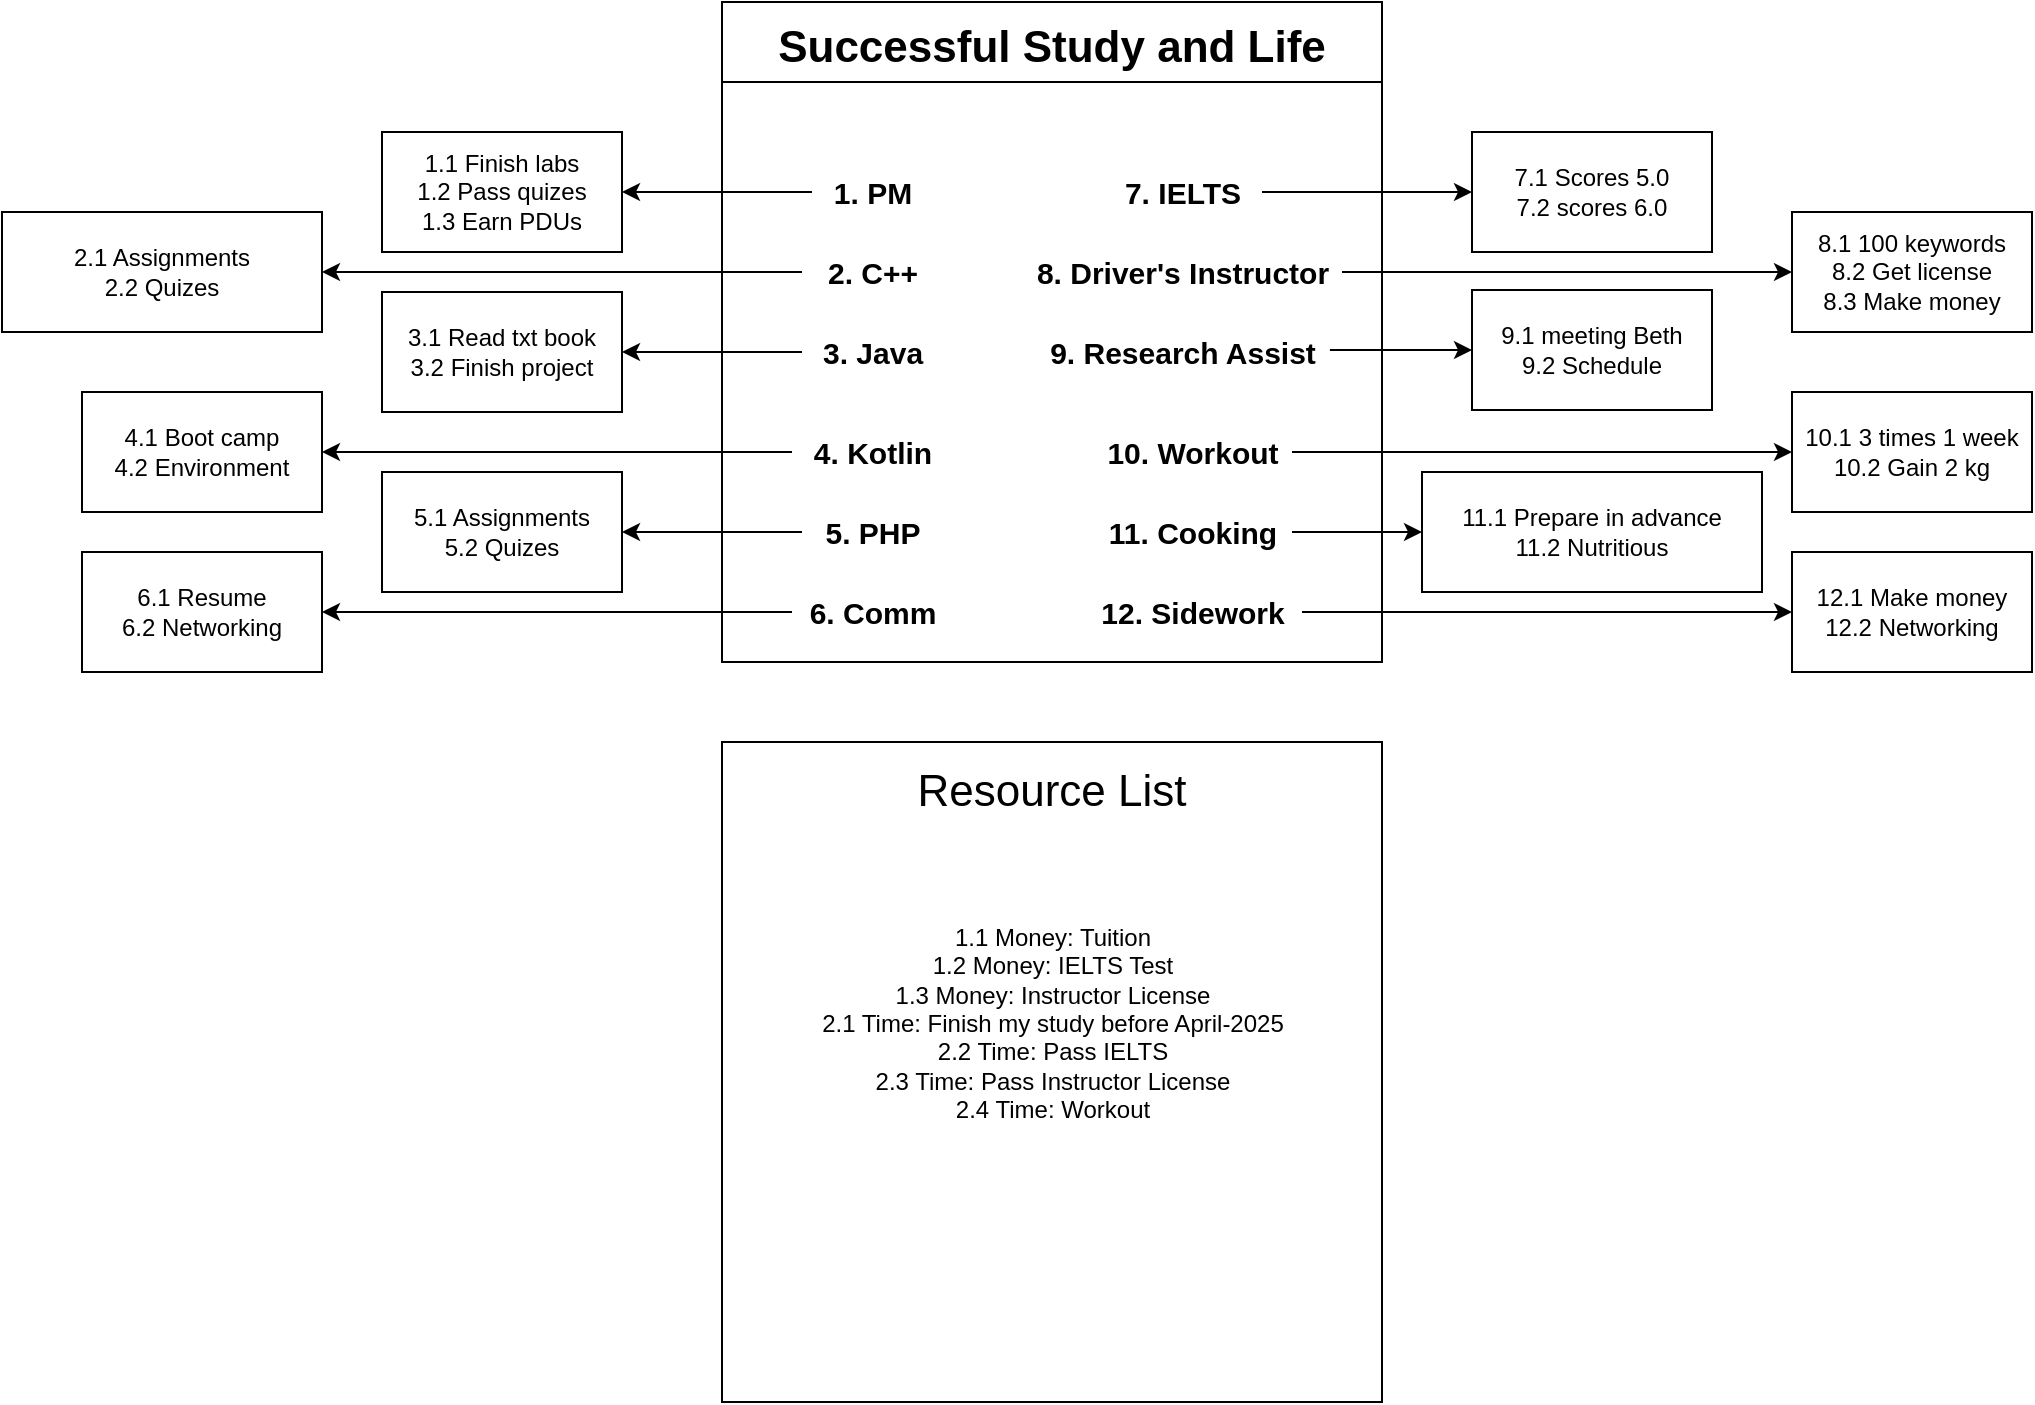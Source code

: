 <mxfile version="24.7.17">
  <diagram name="Page-1" id="UYcbzgBfbhXa2ejQzc8r">
    <mxGraphModel dx="1909" dy="673" grid="1" gridSize="10" guides="1" tooltips="1" connect="1" arrows="1" fold="1" page="1" pageScale="1" pageWidth="850" pageHeight="1100" math="0" shadow="0">
      <root>
        <mxCell id="0" />
        <mxCell id="1" parent="0" />
        <mxCell id="QVXxqSFfh_QtaiiH3YP3-18" value="Successful Study and Life" style="swimlane;fontSize=22;startSize=40;" parent="1" vertex="1">
          <mxGeometry x="280" y="70" width="330" height="330" as="geometry" />
        </mxCell>
        <mxCell id="QVXxqSFfh_QtaiiH3YP3-19" value="1. PM" style="text;html=1;align=center;verticalAlign=middle;resizable=0;points=[];autosize=1;strokeColor=none;fillColor=none;fontSize=15;fontStyle=1" parent="QVXxqSFfh_QtaiiH3YP3-18" vertex="1">
          <mxGeometry x="45" y="80" width="60" height="30" as="geometry" />
        </mxCell>
        <mxCell id="QVXxqSFfh_QtaiiH3YP3-20" value="2. C++" style="text;html=1;align=center;verticalAlign=middle;resizable=0;points=[];autosize=1;strokeColor=none;fillColor=none;fontSize=15;fontStyle=1" parent="QVXxqSFfh_QtaiiH3YP3-18" vertex="1">
          <mxGeometry x="40" y="120" width="70" height="30" as="geometry" />
        </mxCell>
        <mxCell id="QVXxqSFfh_QtaiiH3YP3-21" value="3. Java" style="text;html=1;align=center;verticalAlign=middle;resizable=0;points=[];autosize=1;strokeColor=none;fillColor=none;fontSize=15;fontStyle=1" parent="QVXxqSFfh_QtaiiH3YP3-18" vertex="1">
          <mxGeometry x="40" y="160" width="70" height="30" as="geometry" />
        </mxCell>
        <mxCell id="QVXxqSFfh_QtaiiH3YP3-22" value="4. Kotlin" style="text;html=1;align=center;verticalAlign=middle;resizable=0;points=[];autosize=1;strokeColor=none;fillColor=none;fontSize=15;fontStyle=1" parent="QVXxqSFfh_QtaiiH3YP3-18" vertex="1">
          <mxGeometry x="35" y="210" width="80" height="30" as="geometry" />
        </mxCell>
        <mxCell id="QVXxqSFfh_QtaiiH3YP3-23" value="6. Comm" style="text;html=1;align=center;verticalAlign=middle;resizable=0;points=[];autosize=1;strokeColor=none;fillColor=none;fontSize=15;fontStyle=1" parent="QVXxqSFfh_QtaiiH3YP3-18" vertex="1">
          <mxGeometry x="35" y="290" width="80" height="30" as="geometry" />
        </mxCell>
        <mxCell id="QVXxqSFfh_QtaiiH3YP3-24" value="5. PHP" style="text;html=1;align=center;verticalAlign=middle;resizable=0;points=[];autosize=1;strokeColor=none;fillColor=none;fontSize=15;fontStyle=1" parent="QVXxqSFfh_QtaiiH3YP3-18" vertex="1">
          <mxGeometry x="40" y="250" width="70" height="30" as="geometry" />
        </mxCell>
        <mxCell id="QVXxqSFfh_QtaiiH3YP3-25" value="7. IELTS" style="text;html=1;align=center;verticalAlign=middle;resizable=0;points=[];autosize=1;strokeColor=none;fillColor=none;fontSize=15;fontStyle=1" parent="QVXxqSFfh_QtaiiH3YP3-18" vertex="1">
          <mxGeometry x="190" y="80" width="80" height="30" as="geometry" />
        </mxCell>
        <mxCell id="QVXxqSFfh_QtaiiH3YP3-26" value="8. Driver&#39;s Instructor" style="text;html=1;align=center;verticalAlign=middle;resizable=0;points=[];autosize=1;strokeColor=none;fillColor=none;fontSize=15;fontStyle=1" parent="QVXxqSFfh_QtaiiH3YP3-18" vertex="1">
          <mxGeometry x="150" y="120" width="160" height="30" as="geometry" />
        </mxCell>
        <mxCell id="QVXxqSFfh_QtaiiH3YP3-27" value="9. Research Assist" style="text;html=1;align=center;verticalAlign=middle;resizable=0;points=[];autosize=1;strokeColor=none;fillColor=none;fontSize=15;fontStyle=1" parent="QVXxqSFfh_QtaiiH3YP3-18" vertex="1">
          <mxGeometry x="155" y="160" width="150" height="30" as="geometry" />
        </mxCell>
        <mxCell id="QVXxqSFfh_QtaiiH3YP3-28" value="10. Workout" style="text;html=1;align=center;verticalAlign=middle;resizable=0;points=[];autosize=1;strokeColor=none;fillColor=none;fontSize=15;fontStyle=1" parent="QVXxqSFfh_QtaiiH3YP3-18" vertex="1">
          <mxGeometry x="185" y="210" width="100" height="30" as="geometry" />
        </mxCell>
        <mxCell id="QVXxqSFfh_QtaiiH3YP3-29" value="11. Cooking" style="text;html=1;align=center;verticalAlign=middle;resizable=0;points=[];autosize=1;strokeColor=none;fillColor=none;fontSize=15;fontStyle=1" parent="QVXxqSFfh_QtaiiH3YP3-18" vertex="1">
          <mxGeometry x="185" y="250" width="100" height="30" as="geometry" />
        </mxCell>
        <mxCell id="QVXxqSFfh_QtaiiH3YP3-30" value="12. Sidework" style="text;html=1;align=center;verticalAlign=middle;resizable=0;points=[];autosize=1;strokeColor=none;fillColor=none;fontSize=15;fontStyle=1" parent="QVXxqSFfh_QtaiiH3YP3-18" vertex="1">
          <mxGeometry x="180" y="290" width="110" height="30" as="geometry" />
        </mxCell>
        <mxCell id="QVXxqSFfh_QtaiiH3YP3-33" value="1.1 Finish labs&lt;div&gt;1.2 Pass quizes&lt;/div&gt;&lt;div&gt;1.3 Earn PDUs&lt;/div&gt;" style="whiteSpace=wrap;html=1;" parent="1" vertex="1">
          <mxGeometry x="110" y="135" width="120" height="60" as="geometry" />
        </mxCell>
        <mxCell id="QVXxqSFfh_QtaiiH3YP3-34" value="" style="edgeStyle=orthogonalEdgeStyle;rounded=0;orthogonalLoop=1;jettySize=auto;html=1;" parent="1" source="QVXxqSFfh_QtaiiH3YP3-19" target="QVXxqSFfh_QtaiiH3YP3-33" edge="1">
          <mxGeometry relative="1" as="geometry" />
        </mxCell>
        <mxCell id="PyMEn-ReAko0iYIU36-p-1" value="2.1 Assignments&lt;div&gt;2.2 Quizes&lt;/div&gt;" style="whiteSpace=wrap;html=1;" parent="1" vertex="1">
          <mxGeometry x="-80" y="175" width="160" height="60" as="geometry" />
        </mxCell>
        <mxCell id="PyMEn-ReAko0iYIU36-p-2" value="" style="edgeStyle=orthogonalEdgeStyle;rounded=0;orthogonalLoop=1;jettySize=auto;html=1;" parent="1" source="QVXxqSFfh_QtaiiH3YP3-20" target="PyMEn-ReAko0iYIU36-p-1" edge="1">
          <mxGeometry relative="1" as="geometry" />
        </mxCell>
        <mxCell id="PyMEn-ReAko0iYIU36-p-3" value="3.1 Read txt book&lt;div&gt;3.2 Finish project&lt;/div&gt;" style="whiteSpace=wrap;html=1;" parent="1" vertex="1">
          <mxGeometry x="110" y="215" width="120" height="60" as="geometry" />
        </mxCell>
        <mxCell id="PyMEn-ReAko0iYIU36-p-4" value="" style="edgeStyle=orthogonalEdgeStyle;rounded=0;orthogonalLoop=1;jettySize=auto;html=1;" parent="1" source="QVXxqSFfh_QtaiiH3YP3-21" target="PyMEn-ReAko0iYIU36-p-3" edge="1">
          <mxGeometry relative="1" as="geometry" />
        </mxCell>
        <mxCell id="PyMEn-ReAko0iYIU36-p-5" value="4.1 Boot camp&lt;div&gt;4.2 Environment&lt;/div&gt;" style="whiteSpace=wrap;html=1;" parent="1" vertex="1">
          <mxGeometry x="-40" y="265" width="120" height="60" as="geometry" />
        </mxCell>
        <mxCell id="PyMEn-ReAko0iYIU36-p-6" value="" style="edgeStyle=orthogonalEdgeStyle;rounded=0;orthogonalLoop=1;jettySize=auto;html=1;entryX=1;entryY=0.5;entryDx=0;entryDy=0;" parent="1" source="QVXxqSFfh_QtaiiH3YP3-22" target="PyMEn-ReAko0iYIU36-p-5" edge="1">
          <mxGeometry relative="1" as="geometry" />
        </mxCell>
        <mxCell id="PyMEn-ReAko0iYIU36-p-7" value="5.1 Assignments&lt;div&gt;5.2 Quizes&lt;/div&gt;" style="whiteSpace=wrap;html=1;" parent="1" vertex="1">
          <mxGeometry x="110" y="305" width="120" height="60" as="geometry" />
        </mxCell>
        <mxCell id="PyMEn-ReAko0iYIU36-p-8" value="" style="edgeStyle=orthogonalEdgeStyle;rounded=0;orthogonalLoop=1;jettySize=auto;html=1;" parent="1" source="QVXxqSFfh_QtaiiH3YP3-24" target="PyMEn-ReAko0iYIU36-p-7" edge="1">
          <mxGeometry relative="1" as="geometry" />
        </mxCell>
        <mxCell id="PyMEn-ReAko0iYIU36-p-9" value="6.1 Resume&lt;div&gt;6.2 Networking&lt;/div&gt;" style="whiteSpace=wrap;html=1;" parent="1" vertex="1">
          <mxGeometry x="-40" y="345" width="120" height="60" as="geometry" />
        </mxCell>
        <mxCell id="PyMEn-ReAko0iYIU36-p-10" value="" style="edgeStyle=orthogonalEdgeStyle;rounded=0;orthogonalLoop=1;jettySize=auto;html=1;" parent="1" source="QVXxqSFfh_QtaiiH3YP3-23" target="PyMEn-ReAko0iYIU36-p-9" edge="1">
          <mxGeometry relative="1" as="geometry" />
        </mxCell>
        <mxCell id="PyMEn-ReAko0iYIU36-p-11" value="7.1 Scores 5.0&lt;div&gt;7.2 scores 6.0&lt;/div&gt;" style="whiteSpace=wrap;html=1;" parent="1" vertex="1">
          <mxGeometry x="655" y="135" width="120" height="60" as="geometry" />
        </mxCell>
        <mxCell id="PyMEn-ReAko0iYIU36-p-12" value="" style="edgeStyle=orthogonalEdgeStyle;rounded=0;orthogonalLoop=1;jettySize=auto;html=1;entryX=0;entryY=0.5;entryDx=0;entryDy=0;" parent="1" source="QVXxqSFfh_QtaiiH3YP3-25" target="PyMEn-ReAko0iYIU36-p-11" edge="1">
          <mxGeometry relative="1" as="geometry" />
        </mxCell>
        <mxCell id="PyMEn-ReAko0iYIU36-p-18" value="8.1 100 keywords&lt;div&gt;8.2 Get license&lt;br&gt;8.3 Make money&lt;/div&gt;" style="whiteSpace=wrap;html=1;" parent="1" vertex="1">
          <mxGeometry x="815" y="175" width="120" height="60" as="geometry" />
        </mxCell>
        <mxCell id="PyMEn-ReAko0iYIU36-p-19" value="" style="edgeStyle=orthogonalEdgeStyle;rounded=0;orthogonalLoop=1;jettySize=auto;html=1;" parent="1" source="QVXxqSFfh_QtaiiH3YP3-26" target="PyMEn-ReAko0iYIU36-p-18" edge="1">
          <mxGeometry relative="1" as="geometry" />
        </mxCell>
        <mxCell id="PyMEn-ReAko0iYIU36-p-23" value="9.1 meeting Beth&lt;div&gt;9.2 Schedule&lt;/div&gt;" style="whiteSpace=wrap;html=1;" parent="1" vertex="1">
          <mxGeometry x="655" y="214" width="120" height="60" as="geometry" />
        </mxCell>
        <mxCell id="PyMEn-ReAko0iYIU36-p-24" value="" style="edgeStyle=orthogonalEdgeStyle;rounded=0;orthogonalLoop=1;jettySize=auto;html=1;exitX=0.993;exitY=0.467;exitDx=0;exitDy=0;exitPerimeter=0;" parent="1" source="QVXxqSFfh_QtaiiH3YP3-27" target="PyMEn-ReAko0iYIU36-p-23" edge="1">
          <mxGeometry relative="1" as="geometry">
            <mxPoint x="585" y="215" as="sourcePoint" />
          </mxGeometry>
        </mxCell>
        <mxCell id="PyMEn-ReAko0iYIU36-p-25" value="10.1 3 times 1 week&lt;div&gt;10.2 Gain 2 kg&lt;/div&gt;" style="whiteSpace=wrap;html=1;" parent="1" vertex="1">
          <mxGeometry x="815" y="265" width="120" height="60" as="geometry" />
        </mxCell>
        <mxCell id="PyMEn-ReAko0iYIU36-p-26" value="" style="edgeStyle=orthogonalEdgeStyle;rounded=0;orthogonalLoop=1;jettySize=auto;html=1;entryX=0;entryY=0.5;entryDx=0;entryDy=0;" parent="1" source="QVXxqSFfh_QtaiiH3YP3-28" target="PyMEn-ReAko0iYIU36-p-25" edge="1">
          <mxGeometry relative="1" as="geometry" />
        </mxCell>
        <mxCell id="PyMEn-ReAko0iYIU36-p-27" value="11.1 Prepare in advance&lt;div&gt;11.2 Nutritious&lt;/div&gt;" style="whiteSpace=wrap;html=1;" parent="1" vertex="1">
          <mxGeometry x="630" y="305" width="170" height="60" as="geometry" />
        </mxCell>
        <mxCell id="PyMEn-ReAko0iYIU36-p-29" value="12.1 Make money&lt;div&gt;&lt;span style=&quot;background-color: initial;&quot;&gt;12.2 Networking&lt;/span&gt;&lt;/div&gt;" style="whiteSpace=wrap;html=1;" parent="1" vertex="1">
          <mxGeometry x="815" y="345" width="120" height="60" as="geometry" />
        </mxCell>
        <mxCell id="PyMEn-ReAko0iYIU36-p-30" value="" style="edgeStyle=orthogonalEdgeStyle;rounded=0;orthogonalLoop=1;jettySize=auto;html=1;entryX=0;entryY=0.5;entryDx=0;entryDy=0;" parent="1" source="QVXxqSFfh_QtaiiH3YP3-30" target="PyMEn-ReAko0iYIU36-p-29" edge="1">
          <mxGeometry relative="1" as="geometry" />
        </mxCell>
        <mxCell id="PyMEn-ReAko0iYIU36-p-28" value="" style="edgeStyle=orthogonalEdgeStyle;rounded=0;orthogonalLoop=1;jettySize=auto;html=1;entryX=0;entryY=0.5;entryDx=0;entryDy=0;" parent="1" source="QVXxqSFfh_QtaiiH3YP3-29" target="PyMEn-ReAko0iYIU36-p-27" edge="1">
          <mxGeometry relative="1" as="geometry">
            <mxPoint x="610" y="335" as="targetPoint" />
          </mxGeometry>
        </mxCell>
        <mxCell id="7hE1gKjbt0xoIYV9jGBT-1" value="" style="whiteSpace=wrap;html=1;aspect=fixed;" vertex="1" parent="1">
          <mxGeometry x="280" y="440" width="330" height="330" as="geometry" />
        </mxCell>
        <mxCell id="7hE1gKjbt0xoIYV9jGBT-2" value="Resource List" style="text;html=1;align=center;verticalAlign=middle;whiteSpace=wrap;rounded=0;fontSize=22;" vertex="1" parent="1">
          <mxGeometry x="370" y="440" width="150" height="50" as="geometry" />
        </mxCell>
        <mxCell id="7hE1gKjbt0xoIYV9jGBT-3" value="1.1 Money: Tuition&lt;br&gt;1.2 Money: IELTS Test&lt;br&gt;1.3 Money: Instructor License&lt;br&gt;2.1 Time: Finish my study before April-2025&lt;div&gt;2.2 Time: Pass IELTS&lt;br&gt;2.3 Time: Pass Instructor License&lt;br&gt;2.4 Time: Workout&lt;br&gt;&lt;br&gt;&lt;div&gt;&lt;br&gt;&lt;/div&gt;&lt;/div&gt;" style="text;html=1;align=center;verticalAlign=middle;whiteSpace=wrap;rounded=0;" vertex="1" parent="1">
          <mxGeometry x="307.5" y="510" width="275" height="170" as="geometry" />
        </mxCell>
      </root>
    </mxGraphModel>
  </diagram>
</mxfile>
